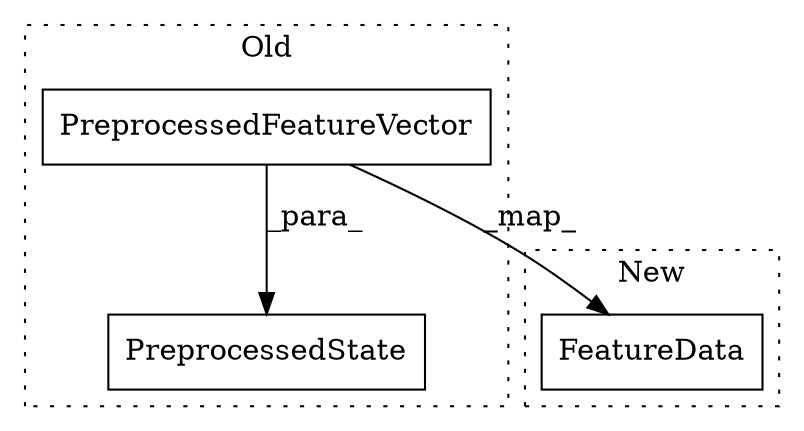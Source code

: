 digraph G {
subgraph cluster0 {
1 [label="PreprocessedFeatureVector" a="32" s="7315,7402" l="26,1" shape="box"];
3 [label="PreprocessedState" a="32" s="7283,7403" l="18,1" shape="box"];
label = "Old";
style="dotted";
}
subgraph cluster1 {
2 [label="FeatureData" a="32" s="7221,7294" l="12,1" shape="box"];
label = "New";
style="dotted";
}
1 -> 3 [label="_para_"];
1 -> 2 [label="_map_"];
}